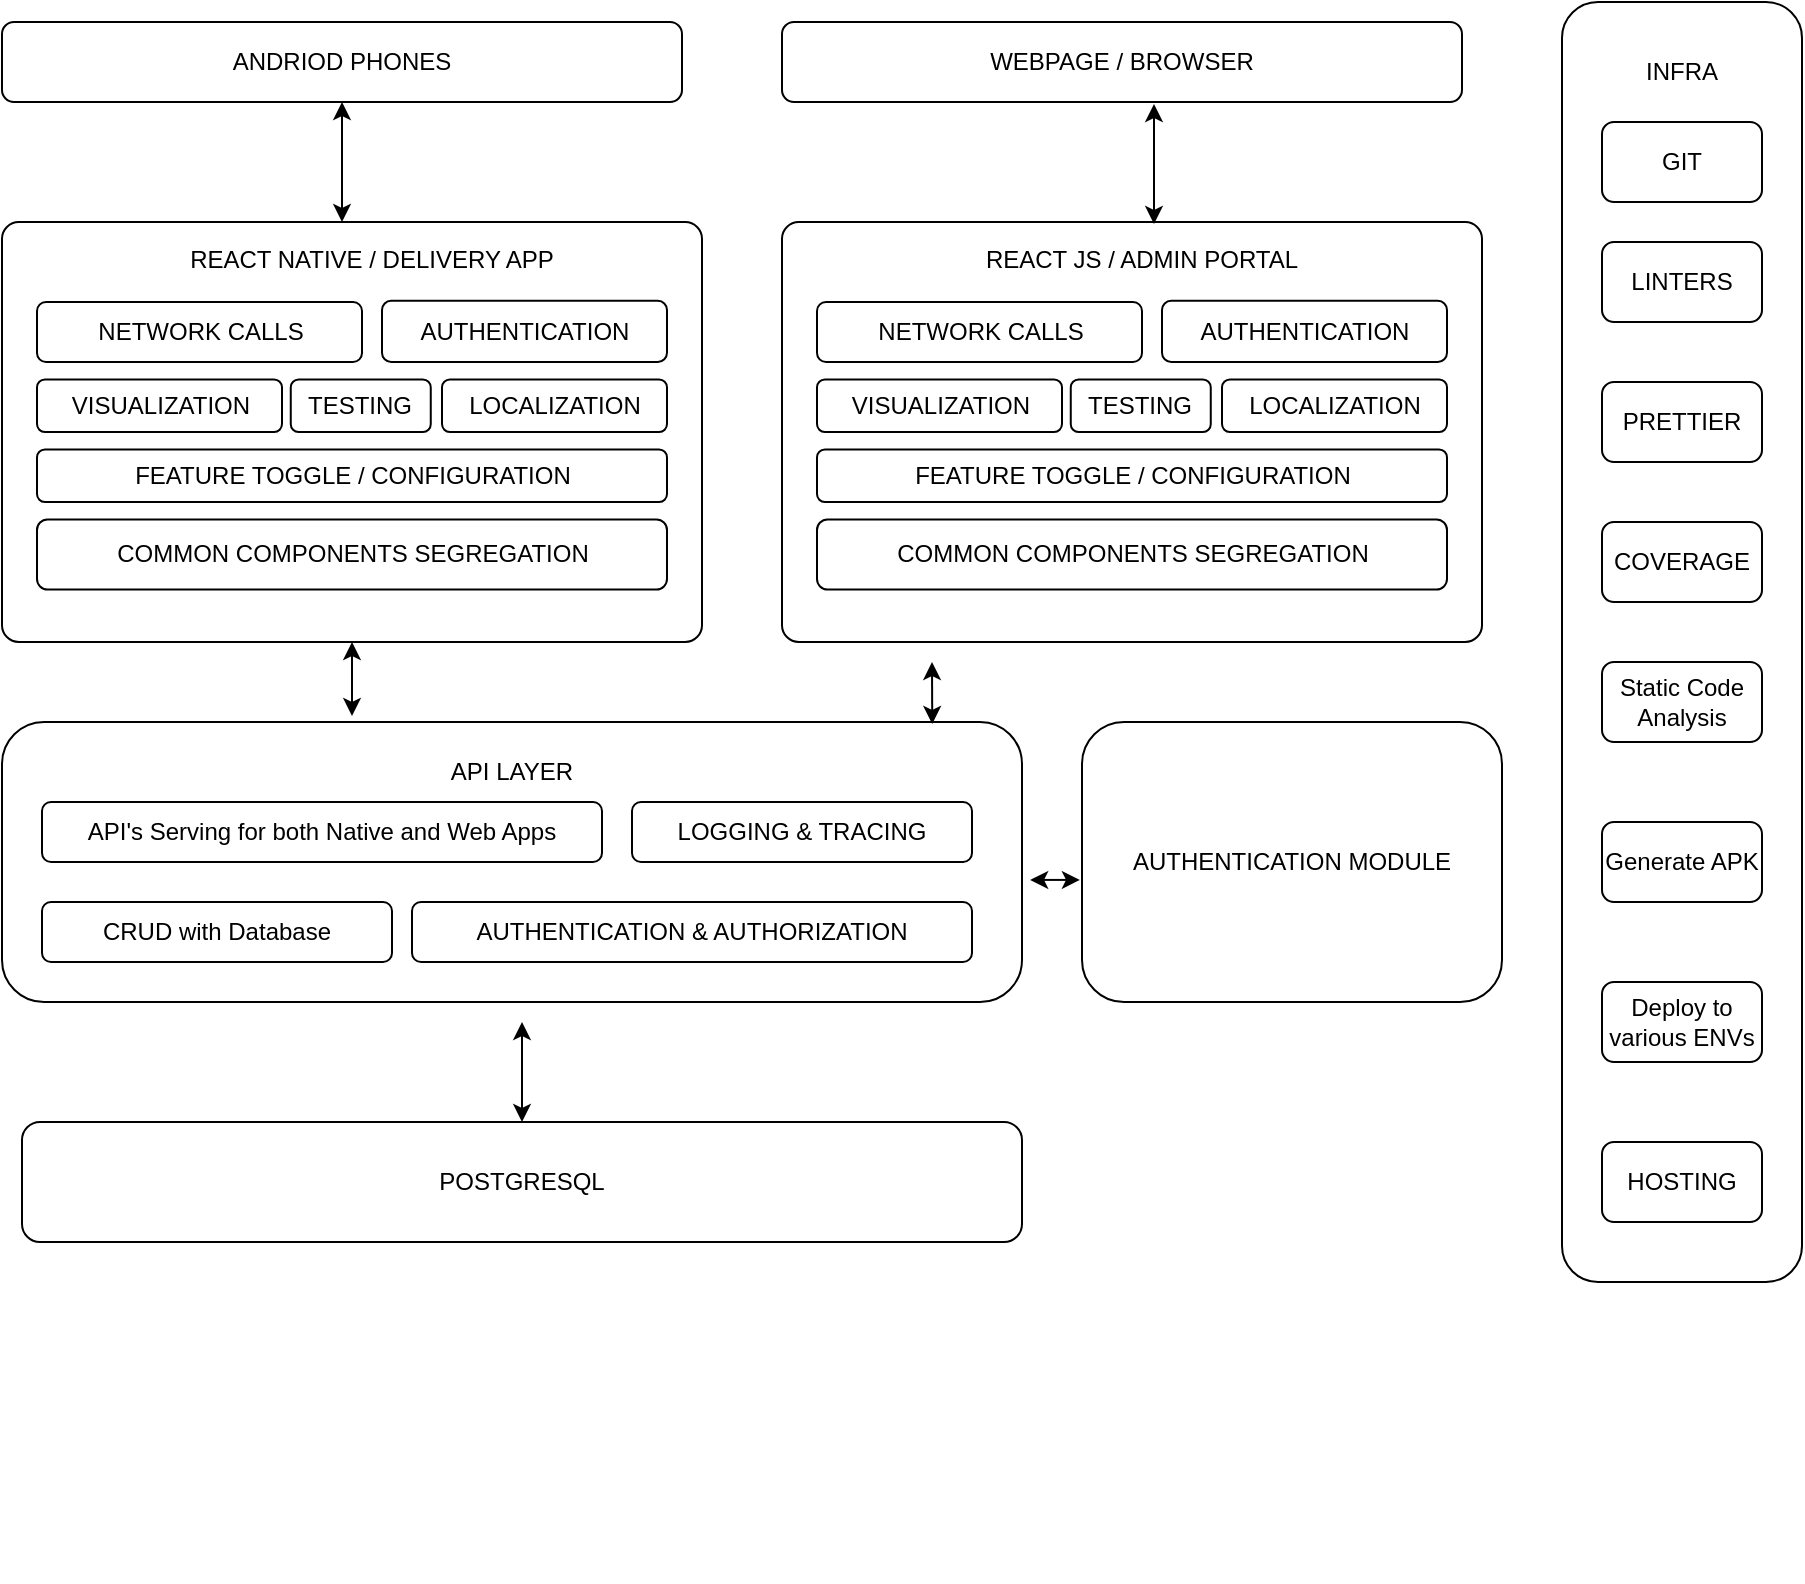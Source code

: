 <mxfile version="24.7.3" type="github">
  <diagram name="Page-1" id="bd3bKD5Anm2K08p84zmS">
    <mxGraphModel dx="1306" dy="835" grid="1" gridSize="10" guides="1" tooltips="1" connect="1" arrows="1" fold="1" page="1" pageScale="1" pageWidth="850" pageHeight="1100" math="0" shadow="0">
      <root>
        <mxCell id="0" />
        <mxCell id="1" parent="0" />
        <mxCell id="nd52oZg4v-DMNEn8dRgA-3" value="ANDRIOD PHONES" style="rounded=1;whiteSpace=wrap;html=1;" parent="1" vertex="1">
          <mxGeometry x="20" y="60" width="340" height="40" as="geometry" />
        </mxCell>
        <mxCell id="nd52oZg4v-DMNEn8dRgA-6" value="POSTGRESQL" style="rounded=1;whiteSpace=wrap;html=1;" parent="1" vertex="1">
          <mxGeometry x="30" y="610" width="500" height="60" as="geometry" />
        </mxCell>
        <mxCell id="nd52oZg4v-DMNEn8dRgA-53" value="" style="group" parent="1" vertex="1" connectable="0">
          <mxGeometry x="20" y="160" width="350" height="210" as="geometry" />
        </mxCell>
        <mxCell id="nd52oZg4v-DMNEn8dRgA-1" value="" style="rounded=1;whiteSpace=wrap;html=1;arcSize=4;" parent="nd52oZg4v-DMNEn8dRgA-53" vertex="1">
          <mxGeometry width="350" height="210" as="geometry" />
        </mxCell>
        <mxCell id="nd52oZg4v-DMNEn8dRgA-16" value="REACT NATIVE / DELIVERY APP" style="text;html=1;align=center;verticalAlign=middle;whiteSpace=wrap;rounded=0;" parent="nd52oZg4v-DMNEn8dRgA-53" vertex="1">
          <mxGeometry x="70" y="6.13" width="230.01" height="26.25" as="geometry" />
        </mxCell>
        <mxCell id="nd52oZg4v-DMNEn8dRgA-17" value="NETWORK CALLS" style="rounded=1;whiteSpace=wrap;html=1;" parent="nd52oZg4v-DMNEn8dRgA-53" vertex="1">
          <mxGeometry x="17.5" y="40" width="162.5" height="30" as="geometry" />
        </mxCell>
        <mxCell id="nd52oZg4v-DMNEn8dRgA-18" value="COMMON COMPONENTS SEGREGATION" style="rounded=1;whiteSpace=wrap;html=1;" parent="nd52oZg4v-DMNEn8dRgA-53" vertex="1">
          <mxGeometry x="17.5" y="148.75" width="315" height="35" as="geometry" />
        </mxCell>
        <mxCell id="nd52oZg4v-DMNEn8dRgA-19" value="VISUALIZATION" style="rounded=1;whiteSpace=wrap;html=1;" parent="nd52oZg4v-DMNEn8dRgA-53" vertex="1">
          <mxGeometry x="17.5" y="78.75" width="122.5" height="26.25" as="geometry" />
        </mxCell>
        <mxCell id="nd52oZg4v-DMNEn8dRgA-20" value="LOCALIZATION" style="rounded=1;whiteSpace=wrap;html=1;" parent="nd52oZg4v-DMNEn8dRgA-53" vertex="1">
          <mxGeometry x="220" y="78.75" width="112.5" height="26.25" as="geometry" />
        </mxCell>
        <mxCell id="nd52oZg4v-DMNEn8dRgA-21" value="TESTING" style="rounded=1;whiteSpace=wrap;html=1;" parent="nd52oZg4v-DMNEn8dRgA-53" vertex="1">
          <mxGeometry x="144.38" y="78.755" width="70" height="26.25" as="geometry" />
        </mxCell>
        <mxCell id="nd52oZg4v-DMNEn8dRgA-22" value="FEATURE TOGGLE / CONFIGURATION" style="rounded=1;whiteSpace=wrap;html=1;" parent="nd52oZg4v-DMNEn8dRgA-53" vertex="1">
          <mxGeometry x="17.5" y="113.75" width="315" height="26.25" as="geometry" />
        </mxCell>
        <mxCell id="nd52oZg4v-DMNEn8dRgA-23" value="AUTHENTICATION" style="rounded=1;whiteSpace=wrap;html=1;" parent="nd52oZg4v-DMNEn8dRgA-53" vertex="1">
          <mxGeometry x="190" y="39.38" width="142.5" height="30.62" as="geometry" />
        </mxCell>
        <mxCell id="nd52oZg4v-DMNEn8dRgA-56" value="" style="group;movable=1;resizable=1;rotatable=1;deletable=1;editable=1;locked=0;connectable=1;" parent="1" vertex="1" connectable="0">
          <mxGeometry x="800" y="50" width="120" height="790" as="geometry" />
        </mxCell>
        <mxCell id="nd52oZg4v-DMNEn8dRgA-28" value="" style="rounded=1;whiteSpace=wrap;html=1;movable=1;resizable=1;rotatable=1;deletable=1;editable=1;locked=0;connectable=1;" parent="nd52oZg4v-DMNEn8dRgA-56" vertex="1">
          <mxGeometry width="120" height="640" as="geometry" />
        </mxCell>
        <mxCell id="nd52oZg4v-DMNEn8dRgA-30" value="INFRA" style="text;html=1;align=center;verticalAlign=middle;whiteSpace=wrap;rounded=0;movable=1;resizable=1;rotatable=1;deletable=1;editable=1;locked=0;connectable=1;" parent="nd52oZg4v-DMNEn8dRgA-56" vertex="1">
          <mxGeometry x="30" y="20" width="60" height="30" as="geometry" />
        </mxCell>
        <mxCell id="nd52oZg4v-DMNEn8dRgA-31" value="GIT" style="rounded=1;whiteSpace=wrap;html=1;movable=1;resizable=1;rotatable=1;deletable=1;editable=1;locked=0;connectable=1;" parent="nd52oZg4v-DMNEn8dRgA-56" vertex="1">
          <mxGeometry x="20" y="60" width="80" height="40" as="geometry" />
        </mxCell>
        <mxCell id="nd52oZg4v-DMNEn8dRgA-32" value="LINTERS" style="rounded=1;whiteSpace=wrap;html=1;movable=1;resizable=1;rotatable=1;deletable=1;editable=1;locked=0;connectable=1;" parent="nd52oZg4v-DMNEn8dRgA-56" vertex="1">
          <mxGeometry x="20" y="120" width="80" height="40" as="geometry" />
        </mxCell>
        <mxCell id="nd52oZg4v-DMNEn8dRgA-33" value="PRETTIER" style="rounded=1;whiteSpace=wrap;html=1;movable=1;resizable=1;rotatable=1;deletable=1;editable=1;locked=0;connectable=1;" parent="nd52oZg4v-DMNEn8dRgA-56" vertex="1">
          <mxGeometry x="20" y="190" width="80" height="40" as="geometry" />
        </mxCell>
        <mxCell id="nd52oZg4v-DMNEn8dRgA-34" value="COVERAGE" style="rounded=1;whiteSpace=wrap;html=1;movable=1;resizable=1;rotatable=1;deletable=1;editable=1;locked=0;connectable=1;" parent="nd52oZg4v-DMNEn8dRgA-56" vertex="1">
          <mxGeometry x="20" y="260" width="80" height="40" as="geometry" />
        </mxCell>
        <mxCell id="nd52oZg4v-DMNEn8dRgA-35" value="Static Code Analysis" style="rounded=1;whiteSpace=wrap;html=1;movable=1;resizable=1;rotatable=1;deletable=1;editable=1;locked=0;connectable=1;" parent="nd52oZg4v-DMNEn8dRgA-56" vertex="1">
          <mxGeometry x="20" y="330" width="80" height="40" as="geometry" />
        </mxCell>
        <mxCell id="nd52oZg4v-DMNEn8dRgA-37" value="Generate APK" style="rounded=1;whiteSpace=wrap;html=1;movable=1;resizable=1;rotatable=1;deletable=1;editable=1;locked=0;connectable=1;" parent="nd52oZg4v-DMNEn8dRgA-56" vertex="1">
          <mxGeometry x="20" y="410" width="80" height="40" as="geometry" />
        </mxCell>
        <mxCell id="nd52oZg4v-DMNEn8dRgA-38" value="Deploy to various ENVs" style="rounded=1;whiteSpace=wrap;html=1;movable=1;resizable=1;rotatable=1;deletable=1;editable=1;locked=0;connectable=1;" parent="nd52oZg4v-DMNEn8dRgA-56" vertex="1">
          <mxGeometry x="20" y="490" width="80" height="40" as="geometry" />
        </mxCell>
        <mxCell id="nd52oZg4v-DMNEn8dRgA-97" value="HOSTING" style="rounded=1;whiteSpace=wrap;html=1;movable=1;resizable=1;rotatable=1;deletable=1;editable=1;locked=0;connectable=1;" parent="nd52oZg4v-DMNEn8dRgA-56" vertex="1">
          <mxGeometry x="20" y="570" width="80" height="40" as="geometry" />
        </mxCell>
        <mxCell id="nd52oZg4v-DMNEn8dRgA-57" value="WEBPAGE / BROWSER" style="rounded=1;whiteSpace=wrap;html=1;" parent="1" vertex="1">
          <mxGeometry x="410" y="60" width="340" height="40" as="geometry" />
        </mxCell>
        <mxCell id="nd52oZg4v-DMNEn8dRgA-59" value="" style="group" parent="1" vertex="1" connectable="0">
          <mxGeometry x="410" y="160" width="350" height="210" as="geometry" />
        </mxCell>
        <mxCell id="nd52oZg4v-DMNEn8dRgA-60" value="" style="rounded=1;whiteSpace=wrap;html=1;arcSize=4;" parent="nd52oZg4v-DMNEn8dRgA-59" vertex="1">
          <mxGeometry width="350" height="210" as="geometry" />
        </mxCell>
        <mxCell id="nd52oZg4v-DMNEn8dRgA-61" value="REACT JS / ADMIN PORTAL" style="text;html=1;align=center;verticalAlign=middle;whiteSpace=wrap;rounded=0;" parent="nd52oZg4v-DMNEn8dRgA-59" vertex="1">
          <mxGeometry x="60" y="6.13" width="240.01" height="26.25" as="geometry" />
        </mxCell>
        <mxCell id="nd52oZg4v-DMNEn8dRgA-62" value="NETWORK CALLS" style="rounded=1;whiteSpace=wrap;html=1;" parent="nd52oZg4v-DMNEn8dRgA-59" vertex="1">
          <mxGeometry x="17.5" y="40" width="162.5" height="30" as="geometry" />
        </mxCell>
        <mxCell id="nd52oZg4v-DMNEn8dRgA-63" value="COMMON COMPONENTS SEGREGATION" style="rounded=1;whiteSpace=wrap;html=1;" parent="nd52oZg4v-DMNEn8dRgA-59" vertex="1">
          <mxGeometry x="17.5" y="148.75" width="315" height="35" as="geometry" />
        </mxCell>
        <mxCell id="nd52oZg4v-DMNEn8dRgA-64" value="VISUALIZATION" style="rounded=1;whiteSpace=wrap;html=1;" parent="nd52oZg4v-DMNEn8dRgA-59" vertex="1">
          <mxGeometry x="17.5" y="78.75" width="122.5" height="26.25" as="geometry" />
        </mxCell>
        <mxCell id="nd52oZg4v-DMNEn8dRgA-65" value="LOCALIZATION" style="rounded=1;whiteSpace=wrap;html=1;" parent="nd52oZg4v-DMNEn8dRgA-59" vertex="1">
          <mxGeometry x="220" y="78.75" width="112.5" height="26.25" as="geometry" />
        </mxCell>
        <mxCell id="nd52oZg4v-DMNEn8dRgA-66" value="TESTING" style="rounded=1;whiteSpace=wrap;html=1;" parent="nd52oZg4v-DMNEn8dRgA-59" vertex="1">
          <mxGeometry x="144.38" y="78.755" width="70" height="26.25" as="geometry" />
        </mxCell>
        <mxCell id="nd52oZg4v-DMNEn8dRgA-67" value="FEATURE TOGGLE / CONFIGURATION" style="rounded=1;whiteSpace=wrap;html=1;" parent="nd52oZg4v-DMNEn8dRgA-59" vertex="1">
          <mxGeometry x="17.5" y="113.75" width="315" height="26.25" as="geometry" />
        </mxCell>
        <mxCell id="nd52oZg4v-DMNEn8dRgA-68" value="AUTHENTICATION" style="rounded=1;whiteSpace=wrap;html=1;" parent="nd52oZg4v-DMNEn8dRgA-59" vertex="1">
          <mxGeometry x="190" y="39.38" width="142.5" height="30.62" as="geometry" />
        </mxCell>
        <mxCell id="nd52oZg4v-DMNEn8dRgA-69" value="" style="endArrow=classic;startArrow=classic;html=1;rounded=0;entryX=0.5;entryY=1;entryDx=0;entryDy=0;" parent="1" target="nd52oZg4v-DMNEn8dRgA-3" edge="1">
          <mxGeometry width="50" height="50" relative="1" as="geometry">
            <mxPoint x="190" y="160" as="sourcePoint" />
            <mxPoint x="450" y="330" as="targetPoint" />
          </mxGeometry>
        </mxCell>
        <mxCell id="nd52oZg4v-DMNEn8dRgA-80" value="" style="endArrow=classic;startArrow=classic;html=1;rounded=0;entryX=0.5;entryY=1;entryDx=0;entryDy=0;" parent="1" edge="1">
          <mxGeometry width="50" height="50" relative="1" as="geometry">
            <mxPoint x="596" y="161" as="sourcePoint" />
            <mxPoint x="596" y="101" as="targetPoint" />
          </mxGeometry>
        </mxCell>
        <mxCell id="nd52oZg4v-DMNEn8dRgA-84" value="" style="group" parent="1" vertex="1" connectable="0">
          <mxGeometry x="20" y="410" width="510" height="140" as="geometry" />
        </mxCell>
        <mxCell id="nd52oZg4v-DMNEn8dRgA-7" value="" style="rounded=1;whiteSpace=wrap;html=1;" parent="nd52oZg4v-DMNEn8dRgA-84" vertex="1">
          <mxGeometry width="510" height="140" as="geometry" />
        </mxCell>
        <mxCell id="nd52oZg4v-DMNEn8dRgA-39" value="LOGGING &amp;amp; TRACING" style="rounded=1;whiteSpace=wrap;html=1;" parent="nd52oZg4v-DMNEn8dRgA-84" vertex="1">
          <mxGeometry x="315" y="40" width="170" height="30" as="geometry" />
        </mxCell>
        <mxCell id="nd52oZg4v-DMNEn8dRgA-40" value="AUTHENTICATION &amp;amp; AUTHORIZATION" style="rounded=1;whiteSpace=wrap;html=1;" parent="nd52oZg4v-DMNEn8dRgA-84" vertex="1">
          <mxGeometry x="205" y="90" width="280" height="30" as="geometry" />
        </mxCell>
        <mxCell id="nd52oZg4v-DMNEn8dRgA-41" value="API&#39;s Serving for both Native and Web Apps" style="rounded=1;whiteSpace=wrap;html=1;" parent="nd52oZg4v-DMNEn8dRgA-84" vertex="1">
          <mxGeometry x="20" y="40" width="280" height="30" as="geometry" />
        </mxCell>
        <mxCell id="nd52oZg4v-DMNEn8dRgA-82" value="API LAYER" style="text;html=1;align=center;verticalAlign=middle;whiteSpace=wrap;rounded=0;" parent="nd52oZg4v-DMNEn8dRgA-84" vertex="1">
          <mxGeometry x="215" y="10" width="80" height="30" as="geometry" />
        </mxCell>
        <mxCell id="nd52oZg4v-DMNEn8dRgA-83" value="CRUD with Database" style="rounded=1;whiteSpace=wrap;html=1;" parent="nd52oZg4v-DMNEn8dRgA-84" vertex="1">
          <mxGeometry x="20" y="90" width="175" height="30" as="geometry" />
        </mxCell>
        <mxCell id="nd52oZg4v-DMNEn8dRgA-86" value="AUTHENTICATION MODULE" style="rounded=1;whiteSpace=wrap;html=1;" parent="1" vertex="1">
          <mxGeometry x="560" y="410" width="210" height="140" as="geometry" />
        </mxCell>
        <mxCell id="nd52oZg4v-DMNEn8dRgA-93" value="" style="endArrow=classic;startArrow=classic;html=1;rounded=0;entryX=0.5;entryY=1;entryDx=0;entryDy=0;" parent="1" target="nd52oZg4v-DMNEn8dRgA-1" edge="1">
          <mxGeometry width="50" height="50" relative="1" as="geometry">
            <mxPoint x="195" y="407" as="sourcePoint" />
            <mxPoint x="190" y="380" as="targetPoint" />
          </mxGeometry>
        </mxCell>
        <mxCell id="nd52oZg4v-DMNEn8dRgA-94" value="" style="endArrow=classic;startArrow=classic;html=1;rounded=0;exitX=0.912;exitY=0.007;exitDx=0;exitDy=0;exitPerimeter=0;" parent="1" source="nd52oZg4v-DMNEn8dRgA-7" edge="1">
          <mxGeometry width="50" height="50" relative="1" as="geometry">
            <mxPoint x="400" y="350" as="sourcePoint" />
            <mxPoint x="485" y="380" as="targetPoint" />
          </mxGeometry>
        </mxCell>
        <mxCell id="nd52oZg4v-DMNEn8dRgA-95" value="" style="endArrow=classic;startArrow=classic;html=1;rounded=0;exitX=1.008;exitY=0.564;exitDx=0;exitDy=0;exitPerimeter=0;entryX=-0.005;entryY=0.564;entryDx=0;entryDy=0;entryPerimeter=0;" parent="1" source="nd52oZg4v-DMNEn8dRgA-7" target="nd52oZg4v-DMNEn8dRgA-86" edge="1">
          <mxGeometry width="50" height="50" relative="1" as="geometry">
            <mxPoint x="400" y="350" as="sourcePoint" />
            <mxPoint x="450" y="300" as="targetPoint" />
          </mxGeometry>
        </mxCell>
        <mxCell id="nd52oZg4v-DMNEn8dRgA-96" value="" style="endArrow=classic;startArrow=classic;html=1;rounded=0;" parent="1" source="nd52oZg4v-DMNEn8dRgA-6" edge="1">
          <mxGeometry width="50" height="50" relative="1" as="geometry">
            <mxPoint x="400" y="350" as="sourcePoint" />
            <mxPoint x="280" y="560" as="targetPoint" />
          </mxGeometry>
        </mxCell>
      </root>
    </mxGraphModel>
  </diagram>
</mxfile>
